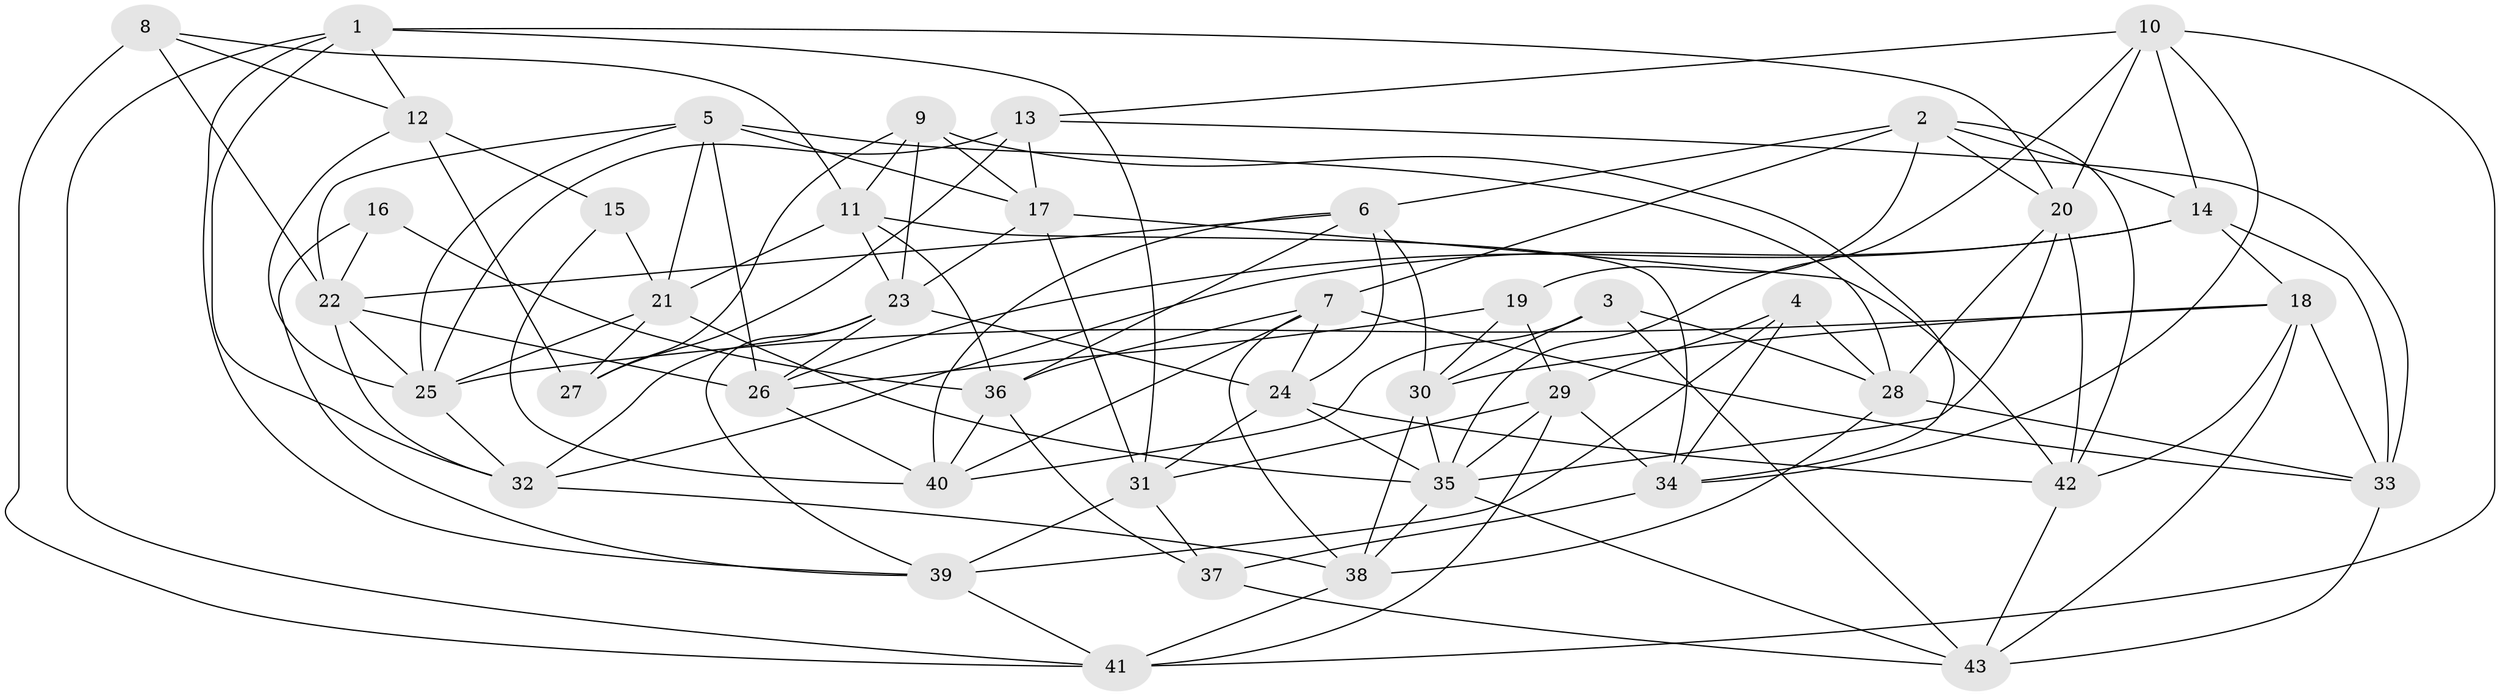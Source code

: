 // original degree distribution, {4: 1.0}
// Generated by graph-tools (version 1.1) at 2025/50/03/09/25 03:50:54]
// undirected, 43 vertices, 121 edges
graph export_dot {
graph [start="1"]
  node [color=gray90,style=filled];
  1;
  2;
  3;
  4;
  5;
  6;
  7;
  8;
  9;
  10;
  11;
  12;
  13;
  14;
  15;
  16;
  17;
  18;
  19;
  20;
  21;
  22;
  23;
  24;
  25;
  26;
  27;
  28;
  29;
  30;
  31;
  32;
  33;
  34;
  35;
  36;
  37;
  38;
  39;
  40;
  41;
  42;
  43;
  1 -- 12 [weight=1.0];
  1 -- 20 [weight=1.0];
  1 -- 31 [weight=1.0];
  1 -- 32 [weight=1.0];
  1 -- 39 [weight=1.0];
  1 -- 41 [weight=1.0];
  2 -- 6 [weight=1.0];
  2 -- 7 [weight=1.0];
  2 -- 14 [weight=1.0];
  2 -- 19 [weight=1.0];
  2 -- 20 [weight=1.0];
  2 -- 42 [weight=1.0];
  3 -- 28 [weight=1.0];
  3 -- 30 [weight=1.0];
  3 -- 40 [weight=1.0];
  3 -- 43 [weight=1.0];
  4 -- 28 [weight=1.0];
  4 -- 29 [weight=1.0];
  4 -- 34 [weight=1.0];
  4 -- 39 [weight=1.0];
  5 -- 17 [weight=1.0];
  5 -- 21 [weight=1.0];
  5 -- 22 [weight=1.0];
  5 -- 25 [weight=1.0];
  5 -- 26 [weight=1.0];
  5 -- 28 [weight=1.0];
  6 -- 22 [weight=1.0];
  6 -- 24 [weight=1.0];
  6 -- 30 [weight=1.0];
  6 -- 36 [weight=1.0];
  6 -- 40 [weight=1.0];
  7 -- 24 [weight=1.0];
  7 -- 33 [weight=1.0];
  7 -- 36 [weight=1.0];
  7 -- 38 [weight=1.0];
  7 -- 40 [weight=1.0];
  8 -- 11 [weight=1.0];
  8 -- 12 [weight=1.0];
  8 -- 22 [weight=1.0];
  8 -- 41 [weight=1.0];
  9 -- 11 [weight=1.0];
  9 -- 17 [weight=1.0];
  9 -- 23 [weight=2.0];
  9 -- 27 [weight=1.0];
  9 -- 34 [weight=1.0];
  10 -- 13 [weight=1.0];
  10 -- 14 [weight=1.0];
  10 -- 20 [weight=1.0];
  10 -- 34 [weight=1.0];
  10 -- 35 [weight=1.0];
  10 -- 41 [weight=1.0];
  11 -- 21 [weight=1.0];
  11 -- 23 [weight=1.0];
  11 -- 34 [weight=1.0];
  11 -- 36 [weight=1.0];
  12 -- 15 [weight=2.0];
  12 -- 25 [weight=1.0];
  12 -- 27 [weight=1.0];
  13 -- 17 [weight=1.0];
  13 -- 25 [weight=2.0];
  13 -- 27 [weight=1.0];
  13 -- 33 [weight=1.0];
  14 -- 18 [weight=1.0];
  14 -- 26 [weight=1.0];
  14 -- 32 [weight=1.0];
  14 -- 33 [weight=1.0];
  15 -- 21 [weight=1.0];
  15 -- 40 [weight=1.0];
  16 -- 22 [weight=2.0];
  16 -- 36 [weight=1.0];
  16 -- 39 [weight=1.0];
  17 -- 23 [weight=1.0];
  17 -- 31 [weight=1.0];
  17 -- 42 [weight=1.0];
  18 -- 25 [weight=1.0];
  18 -- 30 [weight=1.0];
  18 -- 33 [weight=1.0];
  18 -- 42 [weight=1.0];
  18 -- 43 [weight=1.0];
  19 -- 26 [weight=1.0];
  19 -- 29 [weight=1.0];
  19 -- 30 [weight=1.0];
  20 -- 28 [weight=1.0];
  20 -- 35 [weight=1.0];
  20 -- 42 [weight=1.0];
  21 -- 25 [weight=1.0];
  21 -- 27 [weight=1.0];
  21 -- 35 [weight=1.0];
  22 -- 25 [weight=1.0];
  22 -- 26 [weight=1.0];
  22 -- 32 [weight=1.0];
  23 -- 24 [weight=1.0];
  23 -- 26 [weight=1.0];
  23 -- 32 [weight=1.0];
  23 -- 39 [weight=1.0];
  24 -- 31 [weight=1.0];
  24 -- 35 [weight=1.0];
  24 -- 42 [weight=1.0];
  25 -- 32 [weight=1.0];
  26 -- 40 [weight=1.0];
  28 -- 33 [weight=1.0];
  28 -- 38 [weight=1.0];
  29 -- 31 [weight=1.0];
  29 -- 34 [weight=1.0];
  29 -- 35 [weight=1.0];
  29 -- 41 [weight=1.0];
  30 -- 35 [weight=1.0];
  30 -- 38 [weight=1.0];
  31 -- 37 [weight=1.0];
  31 -- 39 [weight=1.0];
  32 -- 38 [weight=1.0];
  33 -- 43 [weight=1.0];
  34 -- 37 [weight=1.0];
  35 -- 38 [weight=1.0];
  35 -- 43 [weight=1.0];
  36 -- 37 [weight=1.0];
  36 -- 40 [weight=1.0];
  37 -- 43 [weight=1.0];
  38 -- 41 [weight=1.0];
  39 -- 41 [weight=1.0];
  42 -- 43 [weight=1.0];
}
